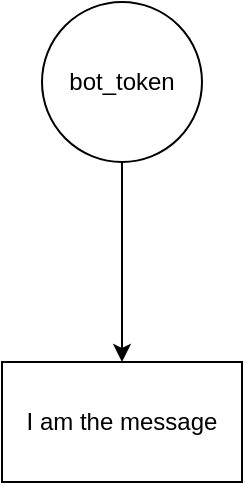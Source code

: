 <mxfile version="13.9.9" type="device"><diagram id="9CN45USJK_-Sw5IRJW6Y" name="Page-1"><mxGraphModel dx="1086" dy="806" grid="1" gridSize="10" guides="1" tooltips="1" connect="1" arrows="1" fold="1" page="1" pageScale="1" pageWidth="827" pageHeight="1169" math="0" shadow="0"><root><mxCell id="0"/><mxCell id="1" parent="0"/><mxCell id="DwduWO-CvjQ9chd9jJkv-3" value="" style="edgeStyle=orthogonalEdgeStyle;rounded=0;orthogonalLoop=1;jettySize=auto;html=1;exitX=0.5;exitY=1;exitDx=0;exitDy=0;" parent="1" source="zJyFDRYVnCELSkenIwJU-1" target="DwduWO-CvjQ9chd9jJkv-2" edge="1"><mxGeometry relative="1" as="geometry"><mxPoint x="390" y="120" as="sourcePoint"/></mxGeometry></mxCell><mxCell id="DwduWO-CvjQ9chd9jJkv-2" value="I am the message" style="whiteSpace=wrap;html=1;" parent="1" vertex="1"><mxGeometry x="330" y="210" width="120" height="60" as="geometry"/></mxCell><mxCell id="zJyFDRYVnCELSkenIwJU-1" value="bot_token" style="ellipse;whiteSpace=wrap;html=1;aspect=fixed;" parent="1" vertex="1"><mxGeometry x="350" y="30" width="80" height="80" as="geometry"/></mxCell></root></mxGraphModel></diagram></mxfile>
